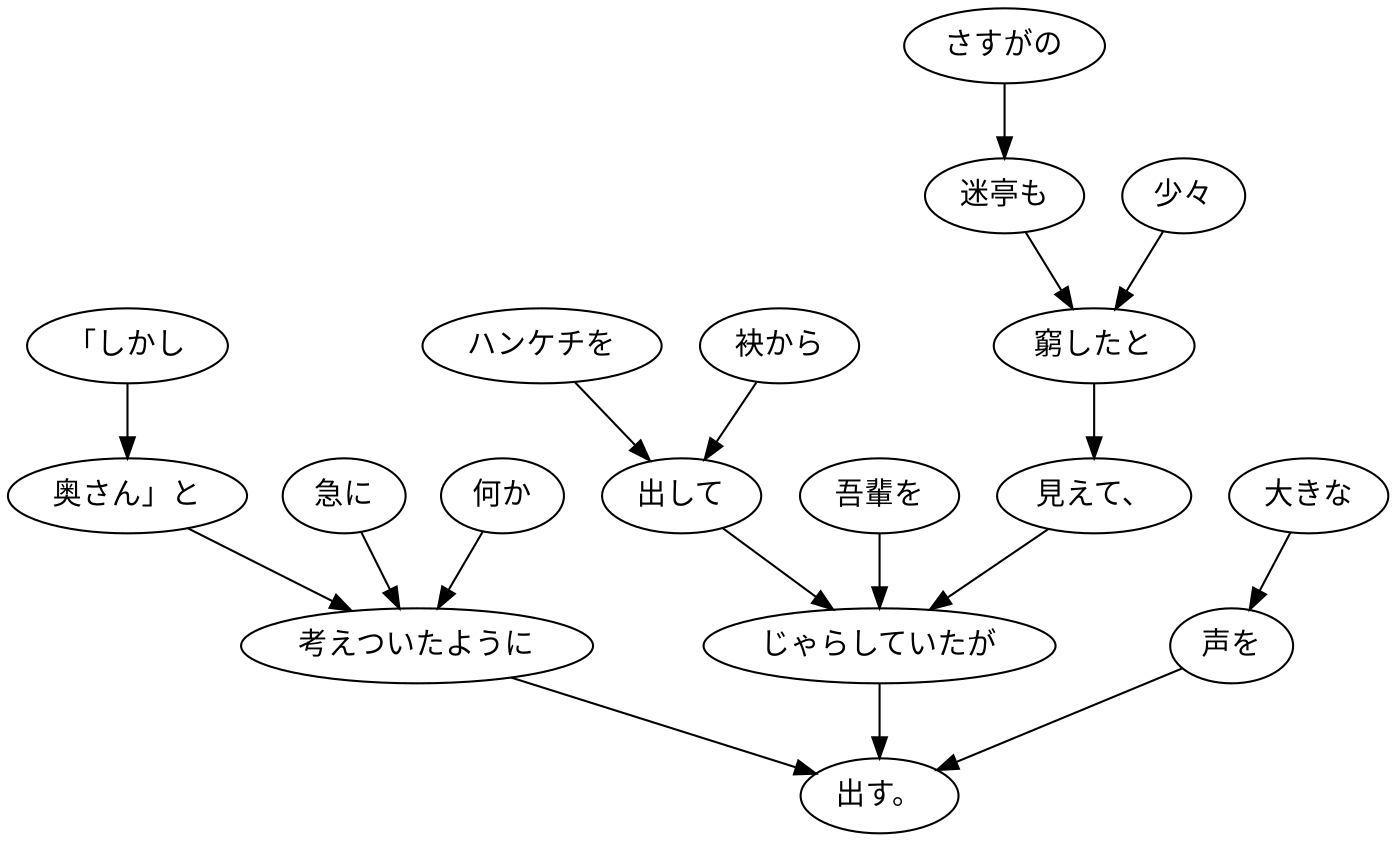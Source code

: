 digraph graph1437 {
	node0 [label="さすがの"];
	node1 [label="迷亭も"];
	node2 [label="少々"];
	node3 [label="窮したと"];
	node4 [label="見えて、"];
	node5 [label="袂から"];
	node6 [label="ハンケチを"];
	node7 [label="出して"];
	node8 [label="吾輩を"];
	node9 [label="じゃらしていたが"];
	node10 [label="「しかし"];
	node11 [label="奥さん」と"];
	node12 [label="急に"];
	node13 [label="何か"];
	node14 [label="考えついたように"];
	node15 [label="大きな"];
	node16 [label="声を"];
	node17 [label="出す。"];
	node0 -> node1;
	node1 -> node3;
	node2 -> node3;
	node3 -> node4;
	node4 -> node9;
	node5 -> node7;
	node6 -> node7;
	node7 -> node9;
	node8 -> node9;
	node9 -> node17;
	node10 -> node11;
	node11 -> node14;
	node12 -> node14;
	node13 -> node14;
	node14 -> node17;
	node15 -> node16;
	node16 -> node17;
}

